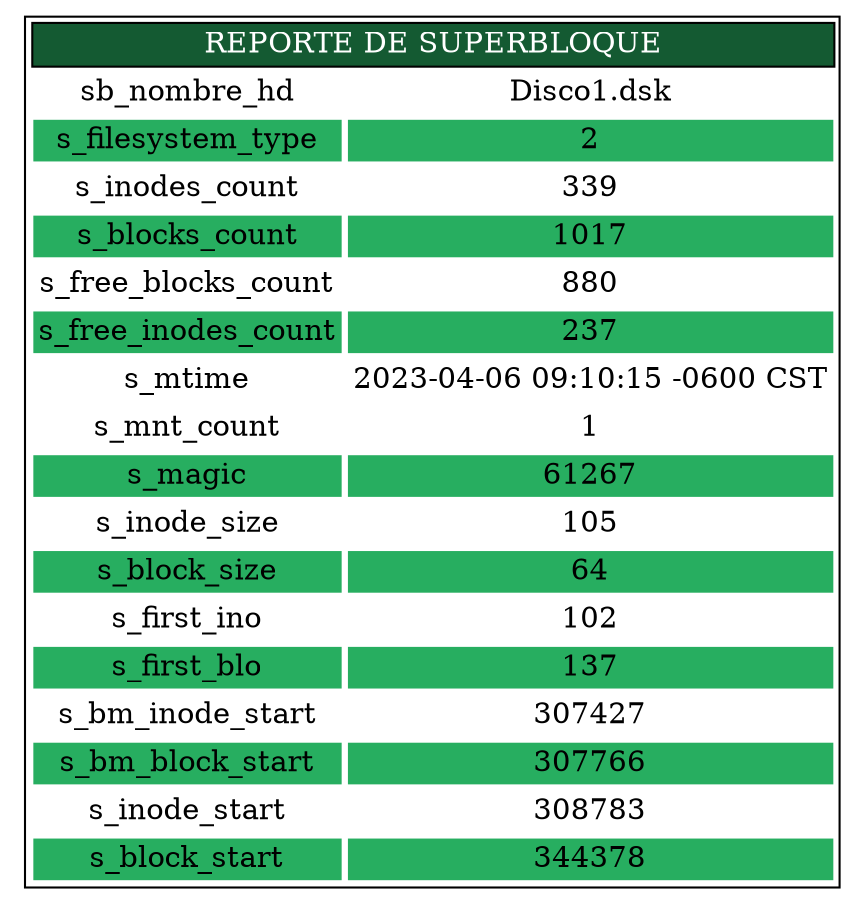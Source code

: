 digraph G {
node[shape=none]
start[label=<<table>
<tr><td colspan="2" bgcolor="#145a32"><font color="white">REPORTE DE SUPERBLOQUE</font></td></tr>
<tr><td color="white">sb_nombre_hd</td><td color="white">Disco1.dsk</td></tr>
<tr><td bgcolor="#27ae60" color="white">s_filesystem_type</td><td bgcolor="#27ae60" color="white">2</td></tr>
<tr><td color="white">s_inodes_count</td><td color="white">339</td></tr>
<tr><td bgcolor="#27ae60" color="white">s_blocks_count</td><td bgcolor="#27ae60" color="white">1017</td></tr>
<tr><td color="white">s_free_blocks_count</td><td color="white">880</td></tr>
<tr><td bgcolor="#27ae60" color="white">s_free_inodes_count</td><td bgcolor="#27ae60" color="white">237</td></tr>
<tr><td color="white">s_mtime</td><td color="white">2023-04-06 09:10:15 -0600 CST</td></tr>
<tr><td color="white">s_mnt_count</td><td color="white">1</td></tr>
<tr><td bgcolor="#27ae60" color="white">s_magic</td><td bgcolor="#27ae60" color="white">61267</td></tr>
<tr><td color="white">s_inode_size</td><td color="white">105</td></tr>
<tr><td bgcolor="#27ae60" color="white">s_block_size</td><td bgcolor="#27ae60" color="white">64</td></tr>
<tr><td color="white">s_first_ino</td><td color="white">102</td></tr>
<tr><td bgcolor="#27ae60" color="white">s_first_blo</td><td bgcolor="#27ae60" color="white">137</td></tr>
<tr><td color="white">s_bm_inode_start</td><td color="white">307427</td></tr>
<tr><td bgcolor="#27ae60" color="white">s_bm_block_start</td><td bgcolor="#27ae60" color="white">307766</td></tr>
<tr><td color="white">s_inode_start</td><td color="white">308783</td></tr>
<tr><td bgcolor="#27ae60" color="white">s_block_start</td><td bgcolor="#27ae60" color="white">344378</td></tr>
</table>>];
}